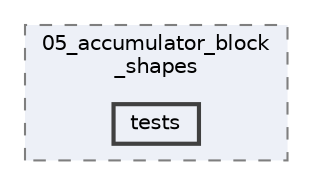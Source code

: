 digraph "/home/runner/work/machine-learning-compilers/machine-learning-compilers/src/submissions/03_neon/05_accumulator_block_shapes/tests"
{
 // LATEX_PDF_SIZE
  bgcolor="transparent";
  edge [fontname=Helvetica,fontsize=10,labelfontname=Helvetica,labelfontsize=10];
  node [fontname=Helvetica,fontsize=10,shape=box,height=0.2,width=0.4];
  compound=true
  subgraph clusterdir_3574dc578a2032e7bffd7af1f5b71dbd {
    graph [ bgcolor="#edf0f7", pencolor="grey50", label="05_accumulator_block\l_shapes", fontname=Helvetica,fontsize=10 style="filled,dashed", URL="dir_3574dc578a2032e7bffd7af1f5b71dbd.html",tooltip=""]
  dir_2071c85ace141aacd88cf8e95975aeb0 [label="tests", fillcolor="#edf0f7", color="grey25", style="filled,bold", URL="dir_2071c85ace141aacd88cf8e95975aeb0.html",tooltip=""];
  }
}
